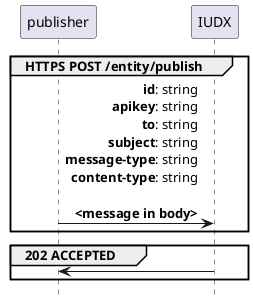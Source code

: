@startuml
hide footbox

group HTTPS POST /entity/publish
publisher -> IUDX: **id**: string\r**apikey**: string\r**to**: string\r**subject**: string\r**message-type**: string\r**content-type**: string\r\r**<message in body>**
end

group 202 ACCEPTED
IUDX -> publisher:
end

@enduml
